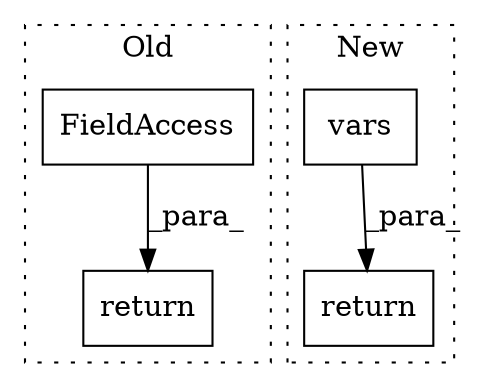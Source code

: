 digraph G {
subgraph cluster0 {
1 [label="return" a="41" s="1165" l="7" shape="box"];
4 [label="FieldAccess" a="22" s="1172" l="13" shape="box"];
label = "Old";
style="dotted";
}
subgraph cluster1 {
2 [label="vars" a="32" s="1196,1205" l="5,1" shape="box"];
3 [label="return" a="41" s="1189" l="7" shape="box"];
label = "New";
style="dotted";
}
2 -> 3 [label="_para_"];
4 -> 1 [label="_para_"];
}